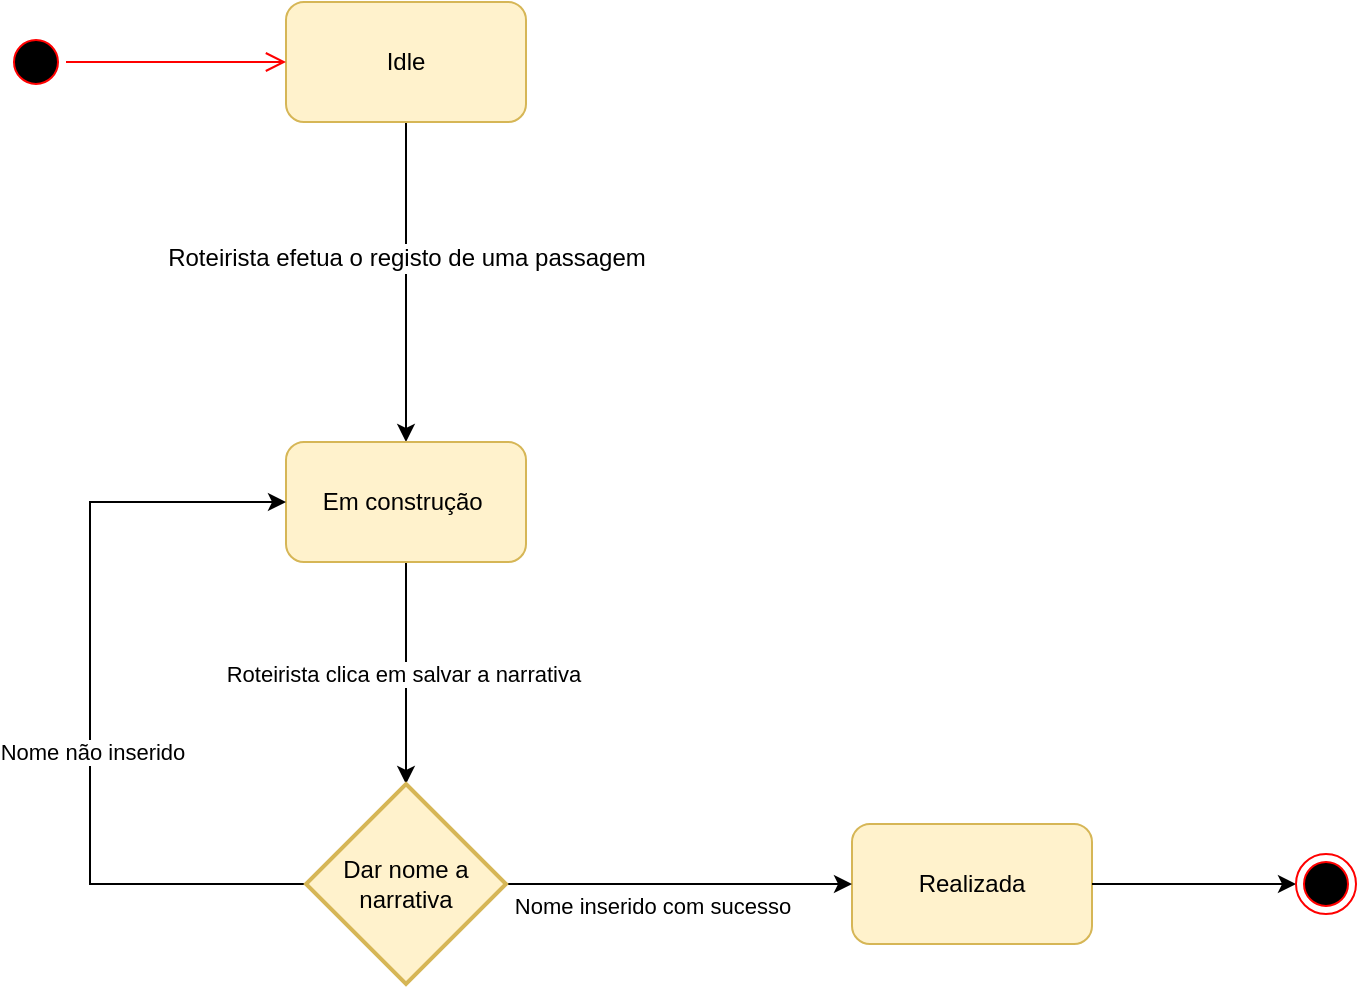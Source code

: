 <mxfile version="13.3.1" type="device"><diagram name="Page-1" id="e7e014a7-5840-1c2e-5031-d8a46d1fe8dd"><mxGraphModel dx="223" dy="402" grid="0" gridSize="10" guides="1" tooltips="1" connect="1" arrows="1" fold="1" page="1" pageScale="1" pageWidth="1169" pageHeight="826" background="#ffffff" math="0" shadow="0"><root><mxCell id="0"/><mxCell id="1" parent="0"/><mxCell id="3HapesgQy5OiswcV_gMs-44" style="edgeStyle=orthogonalEdgeStyle;rounded=0;orthogonalLoop=1;jettySize=auto;html=1;" parent="1" source="3HapesgQy5OiswcV_gMs-41" edge="1"><mxGeometry relative="1" as="geometry"><mxPoint x="270" y="480" as="targetPoint"/></mxGeometry></mxCell><mxCell id="3HapesgQy5OiswcV_gMs-45" value="Roteirista efetua o registo de uma passagem" style="text;html=1;align=center;verticalAlign=middle;resizable=0;points=[];labelBackgroundColor=#ffffff;" parent="3HapesgQy5OiswcV_gMs-44" vertex="1" connectable="0"><mxGeometry x="-0.15" relative="1" as="geometry"><mxPoint as="offset"/></mxGeometry></mxCell><mxCell id="3HapesgQy5OiswcV_gMs-41" value="Idle" style="rounded=1;whiteSpace=wrap;html=1;fillColor=#fff2cc;strokeColor=#d6b656;" parent="1" vertex="1"><mxGeometry x="210" y="260" width="120" height="60" as="geometry"/></mxCell><mxCell id="3HapesgQy5OiswcV_gMs-42" value="" style="ellipse;html=1;shape=startState;fillColor=#000000;strokeColor=#ff0000;" parent="1" vertex="1"><mxGeometry x="70" y="275" width="30" height="30" as="geometry"/></mxCell><mxCell id="3HapesgQy5OiswcV_gMs-43" value="" style="edgeStyle=orthogonalEdgeStyle;html=1;verticalAlign=bottom;endArrow=open;endSize=8;strokeColor=#ff0000;entryX=0;entryY=0.5;entryDx=0;entryDy=0;" parent="1" source="3HapesgQy5OiswcV_gMs-42" target="3HapesgQy5OiswcV_gMs-41" edge="1"><mxGeometry relative="1" as="geometry"><mxPoint x="85" y="370" as="targetPoint"/></mxGeometry></mxCell><mxCell id="3HapesgQy5OiswcV_gMs-47" value="Roteirista clica em salvar a narrativa&amp;nbsp;" style="edgeStyle=orthogonalEdgeStyle;rounded=0;orthogonalLoop=1;jettySize=auto;html=1;" parent="1" source="3HapesgQy5OiswcV_gMs-46" edge="1" target="ZX4h0elCRY30R9xvH7Ue-1"><mxGeometry relative="1" as="geometry"><mxPoint x="270" y="670" as="targetPoint"/></mxGeometry></mxCell><mxCell id="3HapesgQy5OiswcV_gMs-46" value="Em construção&amp;nbsp;" style="rounded=1;whiteSpace=wrap;html=1;fillColor=#fff2cc;strokeColor=#d6b656;" parent="1" vertex="1"><mxGeometry x="210" y="480" width="120" height="60" as="geometry"/></mxCell><mxCell id="3HapesgQy5OiswcV_gMs-48" value="Realizada" style="rounded=1;whiteSpace=wrap;html=1;fillColor=#fff2cc;strokeColor=#d6b656;" parent="1" vertex="1"><mxGeometry x="493" y="671" width="120" height="60" as="geometry"/></mxCell><mxCell id="3HapesgQy5OiswcV_gMs-54" style="edgeStyle=orthogonalEdgeStyle;rounded=0;orthogonalLoop=1;jettySize=auto;html=1;exitX=1;exitY=0.5;exitDx=0;exitDy=0;" parent="1" source="3HapesgQy5OiswcV_gMs-48" target="3HapesgQy5OiswcV_gMs-53" edge="1"><mxGeometry relative="1" as="geometry"><mxPoint x="878" y="706" as="sourcePoint"/></mxGeometry></mxCell><mxCell id="3HapesgQy5OiswcV_gMs-53" value="" style="ellipse;html=1;shape=endState;fillColor=#000000;strokeColor=#ff0000;" parent="1" vertex="1"><mxGeometry x="715" y="686" width="30" height="30" as="geometry"/></mxCell><mxCell id="ZX4h0elCRY30R9xvH7Ue-2" style="edgeStyle=orthogonalEdgeStyle;rounded=0;orthogonalLoop=1;jettySize=auto;html=1;entryX=0;entryY=0.5;entryDx=0;entryDy=0;" edge="1" parent="1" source="ZX4h0elCRY30R9xvH7Ue-1" target="3HapesgQy5OiswcV_gMs-48"><mxGeometry relative="1" as="geometry"><mxPoint x="486" y="701" as="targetPoint"/></mxGeometry></mxCell><mxCell id="ZX4h0elCRY30R9xvH7Ue-3" value="Nome inserido com sucesso" style="edgeLabel;html=1;align=center;verticalAlign=middle;resizable=0;points=[];" vertex="1" connectable="0" parent="ZX4h0elCRY30R9xvH7Ue-2"><mxGeometry x="-0.491" y="-3" relative="1" as="geometry"><mxPoint x="29" y="8" as="offset"/></mxGeometry></mxCell><mxCell id="ZX4h0elCRY30R9xvH7Ue-4" style="edgeStyle=orthogonalEdgeStyle;rounded=0;orthogonalLoop=1;jettySize=auto;html=1;entryX=0;entryY=0.5;entryDx=0;entryDy=0;" edge="1" parent="1" source="ZX4h0elCRY30R9xvH7Ue-1" target="3HapesgQy5OiswcV_gMs-46"><mxGeometry relative="1" as="geometry"><Array as="points"><mxPoint x="112" y="701"/><mxPoint x="112" y="510"/></Array></mxGeometry></mxCell><mxCell id="ZX4h0elCRY30R9xvH7Ue-6" value="Nome não inserido" style="edgeLabel;html=1;align=center;verticalAlign=middle;resizable=0;points=[];" vertex="1" connectable="0" parent="ZX4h0elCRY30R9xvH7Ue-4"><mxGeometry x="-0.123" y="-1" relative="1" as="geometry"><mxPoint as="offset"/></mxGeometry></mxCell><mxCell id="ZX4h0elCRY30R9xvH7Ue-1" value="Dar nome a narrativa" style="strokeWidth=2;html=1;shape=mxgraph.flowchart.decision;whiteSpace=wrap;fillColor=#fff2cc;strokeColor=#d6b656;" vertex="1" parent="1"><mxGeometry x="220" y="651" width="100" height="100" as="geometry"/></mxCell></root></mxGraphModel></diagram></mxfile>